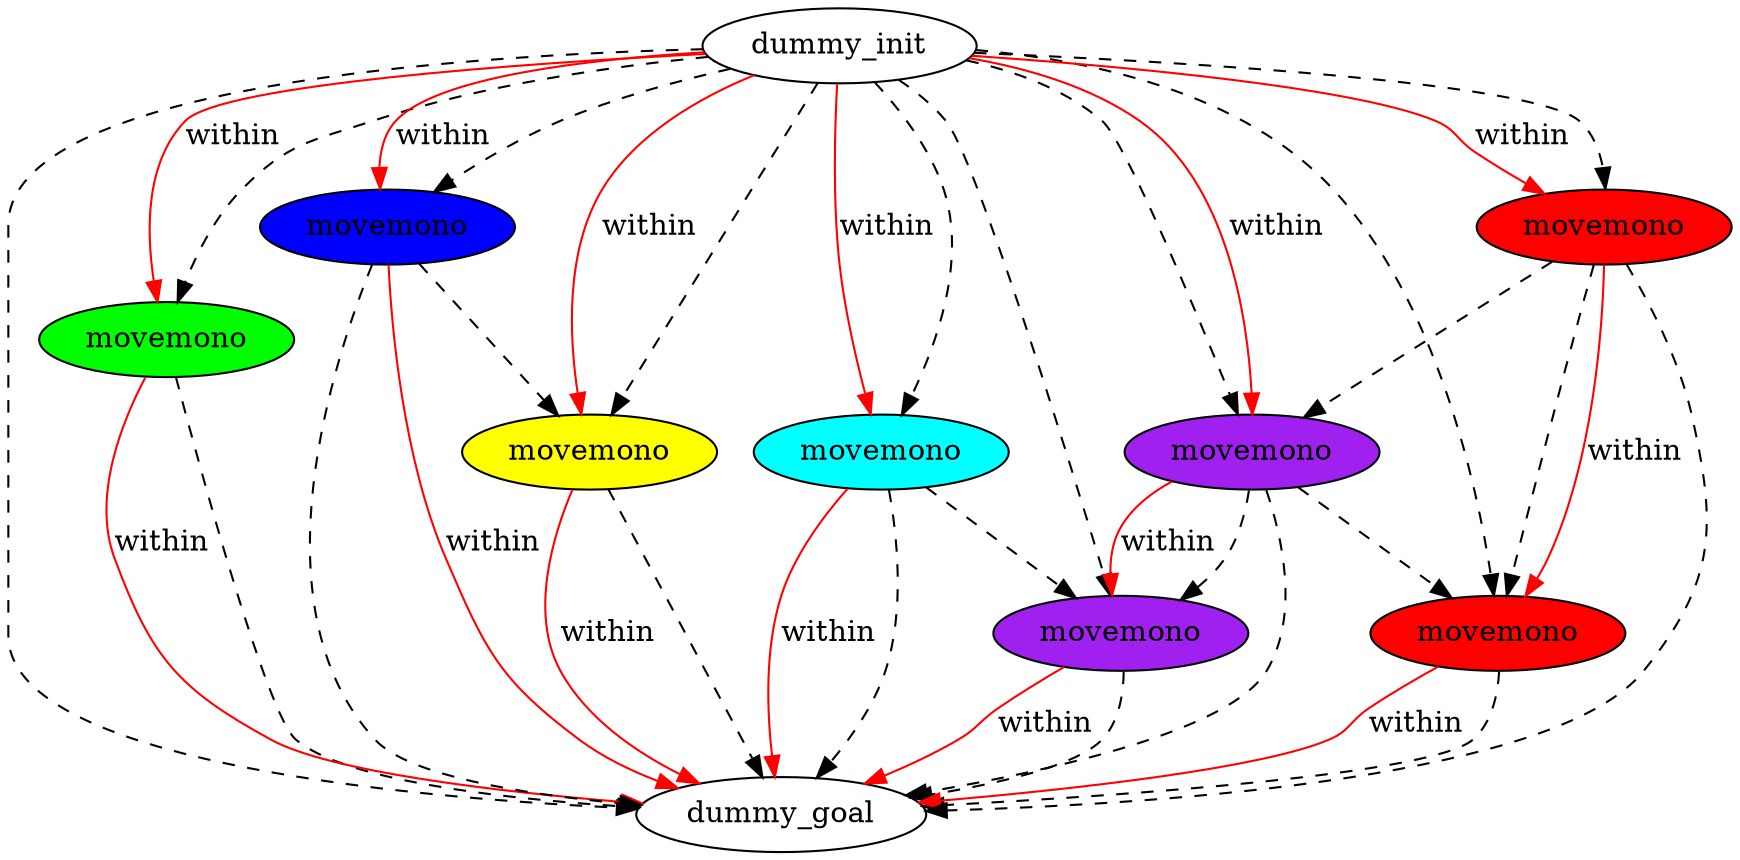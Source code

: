 digraph {
	"3352ba01-1d39-d669-7cf6-8ab29dee88cd" [label=dummy_init fillcolor=white style=filled]
	"7af75af2-7a33-7b0b-7ffe-24d2ead2d9ed" [label=dummy_goal fillcolor=white style=filled]
	"e9af9c82-a9f7-39bd-16e4-8d2bbf703e64" [label=movemono fillcolor=green style=filled]
	"1a68566e-1866-5fb8-bd6e-9d590d83f548" [label=movemono fillcolor=blue style=filled]
	"8ea516a2-6aec-cb0d-7e7c-f3294a54d4c0" [label=movemono fillcolor=yellow style=filled]
	"14d7cb61-a67e-5c4b-930c-a76ae27f41f3" [label=movemono fillcolor=cyan style=filled]
	"69cc31db-9fa5-6c84-26cb-4c5a40d321cf" [label=movemono fillcolor=purple style=filled]
	"ffbb5901-b85c-9d0a-57e6-d31adcf67d9f" [label=movemono fillcolor=purple style=filled]
	"213ea084-8087-55a8-74fb-8eee88e40775" [label=movemono fillcolor=red style=filled]
	"2f5de8eb-ade7-7321-ea09-2377045946c3" [label=movemono fillcolor=red style=filled]
	"3352ba01-1d39-d669-7cf6-8ab29dee88cd" -> "7af75af2-7a33-7b0b-7ffe-24d2ead2d9ed" [color=black style=dashed]
	"ffbb5901-b85c-9d0a-57e6-d31adcf67d9f" -> "7af75af2-7a33-7b0b-7ffe-24d2ead2d9ed" [color=black style=dashed]
	"14d7cb61-a67e-5c4b-930c-a76ae27f41f3" -> "69cc31db-9fa5-6c84-26cb-4c5a40d321cf" [color=black style=dashed]
	"1a68566e-1866-5fb8-bd6e-9d590d83f548" -> "8ea516a2-6aec-cb0d-7e7c-f3294a54d4c0" [color=black style=dashed]
	"3352ba01-1d39-d669-7cf6-8ab29dee88cd" -> "213ea084-8087-55a8-74fb-8eee88e40775" [color=black style=dashed]
	"e9af9c82-a9f7-39bd-16e4-8d2bbf703e64" -> "7af75af2-7a33-7b0b-7ffe-24d2ead2d9ed" [color=black style=dashed]
	"69cc31db-9fa5-6c84-26cb-4c5a40d321cf" -> "7af75af2-7a33-7b0b-7ffe-24d2ead2d9ed" [color=black style=dashed]
	"2f5de8eb-ade7-7321-ea09-2377045946c3" -> "ffbb5901-b85c-9d0a-57e6-d31adcf67d9f" [color=black style=dashed]
	"3352ba01-1d39-d669-7cf6-8ab29dee88cd" -> "8ea516a2-6aec-cb0d-7e7c-f3294a54d4c0" [color=black style=dashed]
	"3352ba01-1d39-d669-7cf6-8ab29dee88cd" -> "14d7cb61-a67e-5c4b-930c-a76ae27f41f3" [color=black style=dashed]
	"ffbb5901-b85c-9d0a-57e6-d31adcf67d9f" -> "213ea084-8087-55a8-74fb-8eee88e40775" [color=black style=dashed]
	"1a68566e-1866-5fb8-bd6e-9d590d83f548" -> "7af75af2-7a33-7b0b-7ffe-24d2ead2d9ed" [color=black style=dashed]
	"3352ba01-1d39-d669-7cf6-8ab29dee88cd" -> "2f5de8eb-ade7-7321-ea09-2377045946c3" [color=black style=dashed]
	"3352ba01-1d39-d669-7cf6-8ab29dee88cd" -> "ffbb5901-b85c-9d0a-57e6-d31adcf67d9f" [color=black style=dashed]
	"2f5de8eb-ade7-7321-ea09-2377045946c3" -> "213ea084-8087-55a8-74fb-8eee88e40775" [color=black style=dashed]
	"213ea084-8087-55a8-74fb-8eee88e40775" -> "7af75af2-7a33-7b0b-7ffe-24d2ead2d9ed" [color=black style=dashed]
	"3352ba01-1d39-d669-7cf6-8ab29dee88cd" -> "e9af9c82-a9f7-39bd-16e4-8d2bbf703e64" [color=black style=dashed]
	"3352ba01-1d39-d669-7cf6-8ab29dee88cd" -> "69cc31db-9fa5-6c84-26cb-4c5a40d321cf" [color=black style=dashed]
	"8ea516a2-6aec-cb0d-7e7c-f3294a54d4c0" -> "7af75af2-7a33-7b0b-7ffe-24d2ead2d9ed" [color=black style=dashed]
	"3352ba01-1d39-d669-7cf6-8ab29dee88cd" -> "1a68566e-1866-5fb8-bd6e-9d590d83f548" [color=black style=dashed]
	"14d7cb61-a67e-5c4b-930c-a76ae27f41f3" -> "7af75af2-7a33-7b0b-7ffe-24d2ead2d9ed" [color=black style=dashed]
	"2f5de8eb-ade7-7321-ea09-2377045946c3" -> "7af75af2-7a33-7b0b-7ffe-24d2ead2d9ed" [color=black style=dashed]
	"ffbb5901-b85c-9d0a-57e6-d31adcf67d9f" -> "69cc31db-9fa5-6c84-26cb-4c5a40d321cf" [color=black style=dashed]
	"14d7cb61-a67e-5c4b-930c-a76ae27f41f3" -> "7af75af2-7a33-7b0b-7ffe-24d2ead2d9ed" [label=within color=red]
	"ffbb5901-b85c-9d0a-57e6-d31adcf67d9f" -> "69cc31db-9fa5-6c84-26cb-4c5a40d321cf" [label=within color=red]
	"2f5de8eb-ade7-7321-ea09-2377045946c3" -> "213ea084-8087-55a8-74fb-8eee88e40775" [label=within color=red]
	"213ea084-8087-55a8-74fb-8eee88e40775" -> "7af75af2-7a33-7b0b-7ffe-24d2ead2d9ed" [label=within color=red]
	"8ea516a2-6aec-cb0d-7e7c-f3294a54d4c0" -> "7af75af2-7a33-7b0b-7ffe-24d2ead2d9ed" [label=within color=red]
	"3352ba01-1d39-d669-7cf6-8ab29dee88cd" -> "2f5de8eb-ade7-7321-ea09-2377045946c3" [label=within color=red]
	"e9af9c82-a9f7-39bd-16e4-8d2bbf703e64" -> "7af75af2-7a33-7b0b-7ffe-24d2ead2d9ed" [label=within color=red]
	"1a68566e-1866-5fb8-bd6e-9d590d83f548" -> "7af75af2-7a33-7b0b-7ffe-24d2ead2d9ed" [label=within color=red]
	"69cc31db-9fa5-6c84-26cb-4c5a40d321cf" -> "7af75af2-7a33-7b0b-7ffe-24d2ead2d9ed" [label=within color=red]
	"3352ba01-1d39-d669-7cf6-8ab29dee88cd" -> "ffbb5901-b85c-9d0a-57e6-d31adcf67d9f" [label=within color=red]
	"3352ba01-1d39-d669-7cf6-8ab29dee88cd" -> "e9af9c82-a9f7-39bd-16e4-8d2bbf703e64" [label=within color=red]
	"3352ba01-1d39-d669-7cf6-8ab29dee88cd" -> "8ea516a2-6aec-cb0d-7e7c-f3294a54d4c0" [label=within color=red]
	"3352ba01-1d39-d669-7cf6-8ab29dee88cd" -> "1a68566e-1866-5fb8-bd6e-9d590d83f548" [label=within color=red]
	"3352ba01-1d39-d669-7cf6-8ab29dee88cd" -> "14d7cb61-a67e-5c4b-930c-a76ae27f41f3" [label=within color=red]
}
